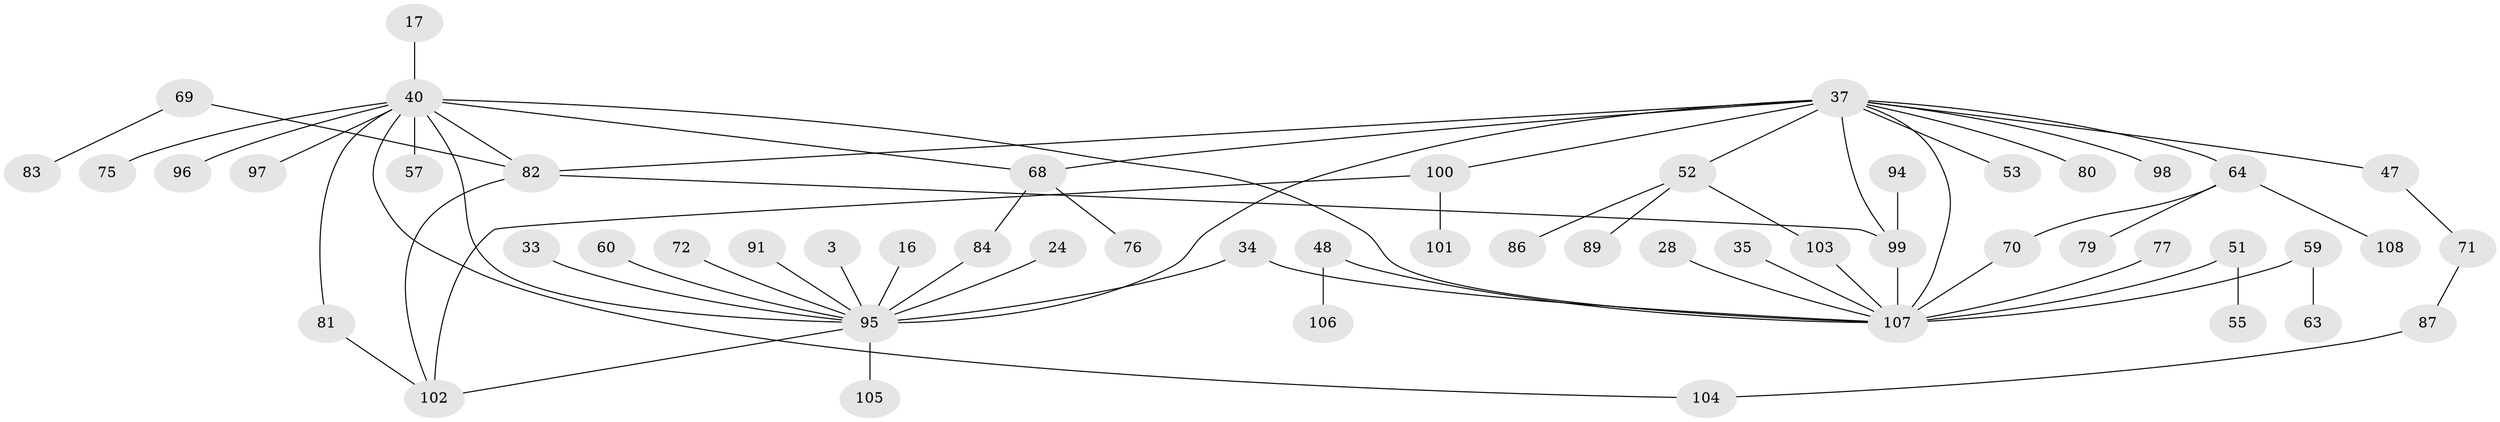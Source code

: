 // original degree distribution, {5: 0.06481481481481481, 6: 0.018518518518518517, 1: 0.2962962962962963, 8: 0.009259259259259259, 2: 0.37962962962962965, 9: 0.009259259259259259, 3: 0.14814814814814814, 10: 0.009259259259259259, 4: 0.06481481481481481}
// Generated by graph-tools (version 1.1) at 2025/41/03/09/25 04:41:09]
// undirected, 54 vertices, 66 edges
graph export_dot {
graph [start="1"]
  node [color=gray90,style=filled];
  3;
  16;
  17;
  24;
  28;
  33;
  34 [super="+26"];
  35;
  37 [super="+7+13+36"];
  40 [super="+27"];
  47;
  48;
  51;
  52 [super="+39"];
  53;
  55;
  57;
  59;
  60;
  63;
  64 [super="+61+38"];
  68 [super="+32"];
  69;
  70;
  71;
  72;
  75;
  76;
  77;
  79;
  80;
  81;
  82 [super="+49+46+78"];
  83;
  84 [super="+10"];
  86;
  87;
  89;
  91 [super="+67"];
  94;
  95 [super="+65+62+54+88"];
  96;
  97;
  98;
  99 [super="+66"];
  100 [super="+92+93+44"];
  101;
  102 [super="+90+58"];
  103 [super="+29"];
  104 [super="+6"];
  105;
  106;
  107 [super="+30+9+31+43"];
  108;
  3 -- 95;
  16 -- 95;
  17 -- 40;
  24 -- 95;
  28 -- 107;
  33 -- 95;
  34 -- 95;
  34 -- 107;
  35 -- 107;
  37 -- 95 [weight=6];
  37 -- 99 [weight=2];
  37 -- 98;
  37 -- 82;
  37 -- 53;
  37 -- 107 [weight=2];
  37 -- 80;
  37 -- 47;
  37 -- 68;
  37 -- 52;
  37 -- 64 [weight=3];
  37 -- 100;
  40 -- 57;
  40 -- 75;
  40 -- 81;
  40 -- 95 [weight=2];
  40 -- 97;
  40 -- 96;
  40 -- 107;
  40 -- 68;
  40 -- 104;
  40 -- 82;
  47 -- 71;
  48 -- 106;
  48 -- 107;
  51 -- 55;
  51 -- 107;
  52 -- 86;
  52 -- 103;
  52 -- 89;
  59 -- 63;
  59 -- 107;
  60 -- 95;
  64 -- 79;
  64 -- 108;
  64 -- 70;
  68 -- 76;
  68 -- 84;
  69 -- 83;
  69 -- 82;
  70 -- 107;
  71 -- 87;
  72 -- 95;
  77 -- 107;
  81 -- 102;
  82 -- 99;
  82 -- 102;
  84 -- 95;
  87 -- 104;
  91 -- 95 [weight=2];
  94 -- 99;
  95 -- 105;
  95 -- 102 [weight=2];
  99 -- 107;
  100 -- 101;
  100 -- 102;
  103 -- 107;
}
